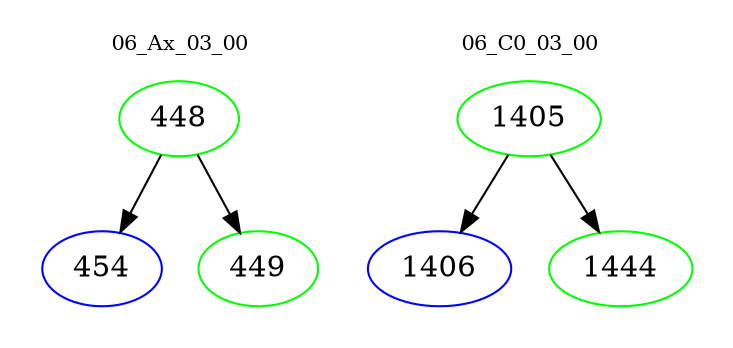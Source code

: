 digraph{
subgraph cluster_0 {
color = white
label = "06_Ax_03_00";
fontsize=10;
T0_448 [label="448", color="green"]
T0_448 -> T0_454 [color="black"]
T0_454 [label="454", color="blue"]
T0_448 -> T0_449 [color="black"]
T0_449 [label="449", color="green"]
}
subgraph cluster_1 {
color = white
label = "06_C0_03_00";
fontsize=10;
T1_1405 [label="1405", color="green"]
T1_1405 -> T1_1406 [color="black"]
T1_1406 [label="1406", color="blue"]
T1_1405 -> T1_1444 [color="black"]
T1_1444 [label="1444", color="green"]
}
}
